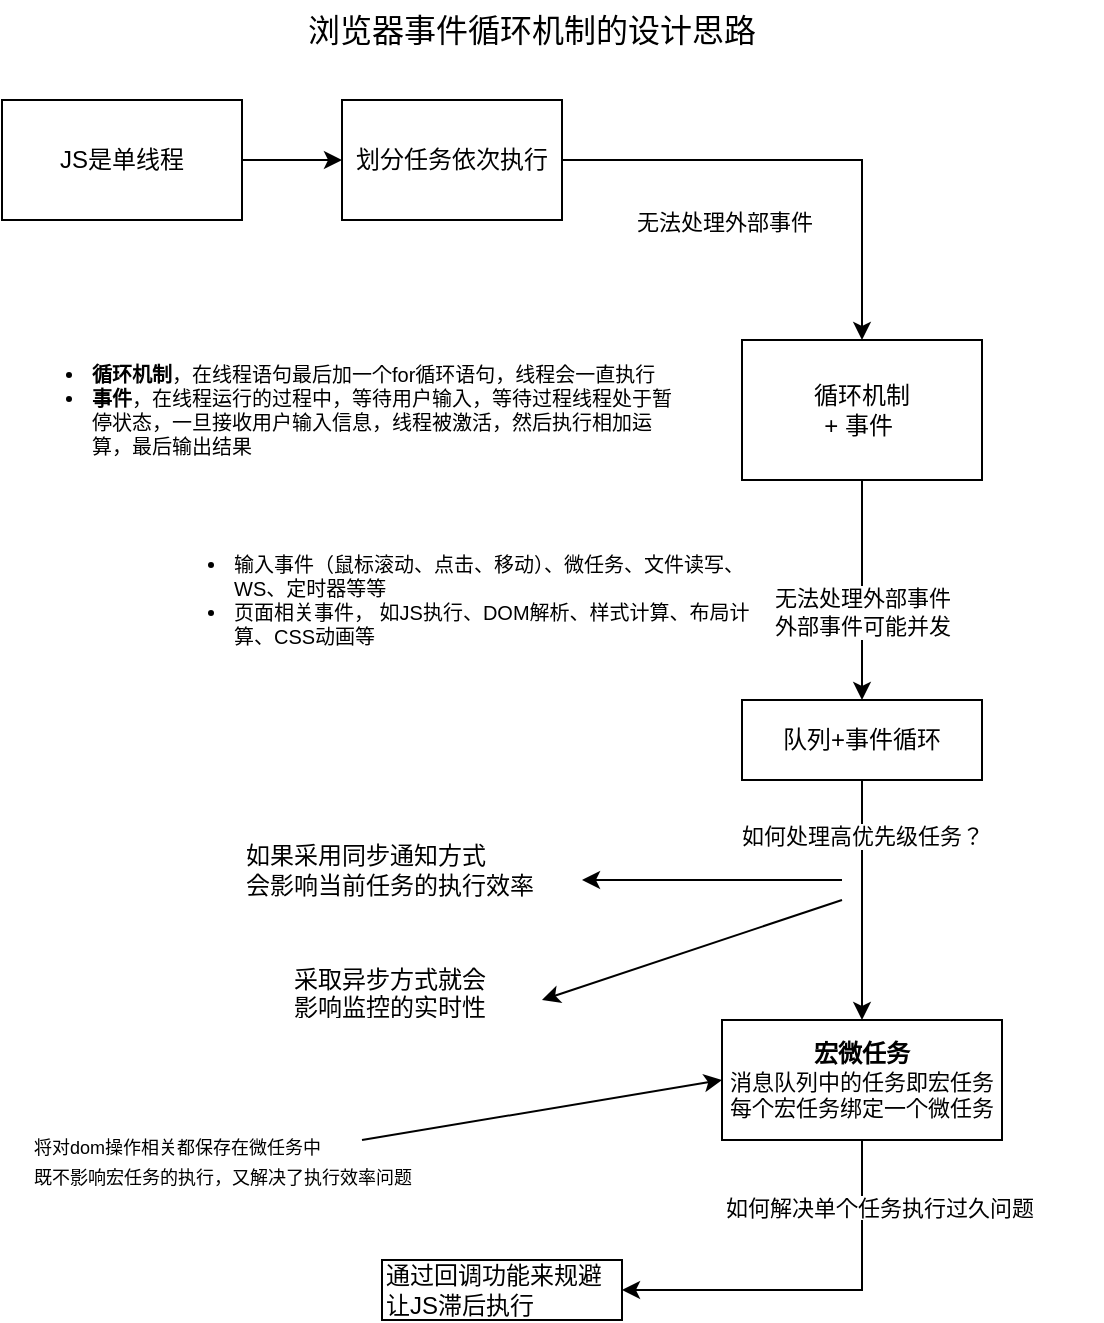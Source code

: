 <mxfile version="21.5.0" type="github">
  <diagram name="第 1 页" id="hDDEw2AD_Cz-NsZC6A3P">
    <mxGraphModel dx="1304" dy="721" grid="1" gridSize="10" guides="1" tooltips="1" connect="1" arrows="1" fold="1" page="1" pageScale="1" pageWidth="827" pageHeight="1169" math="0" shadow="0">
      <root>
        <mxCell id="0" />
        <mxCell id="1" parent="0" />
        <mxCell id="s7B0bZG1P5zk8EFHnxIb-1" value="&lt;font style=&quot;font-size: 16px;&quot;&gt;浏览器事件循环机制的设计思路&lt;/font&gt;" style="text;html=1;strokeColor=none;fillColor=none;align=center;verticalAlign=middle;whiteSpace=wrap;rounded=0;" vertex="1" parent="1">
          <mxGeometry x="290" y="300" width="230" height="30" as="geometry" />
        </mxCell>
        <mxCell id="s7B0bZG1P5zk8EFHnxIb-3" style="edgeStyle=orthogonalEdgeStyle;rounded=0;orthogonalLoop=1;jettySize=auto;html=1;" edge="1" parent="1" source="s7B0bZG1P5zk8EFHnxIb-2" target="s7B0bZG1P5zk8EFHnxIb-5">
          <mxGeometry relative="1" as="geometry">
            <mxPoint x="380" y="380" as="targetPoint" />
          </mxGeometry>
        </mxCell>
        <mxCell id="s7B0bZG1P5zk8EFHnxIb-2" value="JS是单线程" style="rounded=0;whiteSpace=wrap;html=1;" vertex="1" parent="1">
          <mxGeometry x="140" y="350" width="120" height="60" as="geometry" />
        </mxCell>
        <mxCell id="s7B0bZG1P5zk8EFHnxIb-7" style="edgeStyle=orthogonalEdgeStyle;rounded=0;orthogonalLoop=1;jettySize=auto;html=1;exitX=1;exitY=0.5;exitDx=0;exitDy=0;entryX=0.5;entryY=0;entryDx=0;entryDy=0;" edge="1" parent="1" source="s7B0bZG1P5zk8EFHnxIb-5" target="s7B0bZG1P5zk8EFHnxIb-6">
          <mxGeometry relative="1" as="geometry" />
        </mxCell>
        <mxCell id="s7B0bZG1P5zk8EFHnxIb-8" value="无法处理外部事件" style="edgeLabel;html=1;align=center;verticalAlign=middle;resizable=0;points=[];" vertex="1" connectable="0" parent="s7B0bZG1P5zk8EFHnxIb-7">
          <mxGeometry x="-0.316" y="1" relative="1" as="geometry">
            <mxPoint x="-1" y="32" as="offset" />
          </mxGeometry>
        </mxCell>
        <mxCell id="s7B0bZG1P5zk8EFHnxIb-5" value="划分任务依次执行" style="rounded=0;whiteSpace=wrap;html=1;" vertex="1" parent="1">
          <mxGeometry x="310" y="350" width="110" height="60" as="geometry" />
        </mxCell>
        <mxCell id="s7B0bZG1P5zk8EFHnxIb-10" style="edgeStyle=orthogonalEdgeStyle;rounded=0;orthogonalLoop=1;jettySize=auto;html=1;" edge="1" parent="1" source="s7B0bZG1P5zk8EFHnxIb-6" target="s7B0bZG1P5zk8EFHnxIb-11">
          <mxGeometry relative="1" as="geometry">
            <mxPoint x="470" y="620.0" as="targetPoint" />
          </mxGeometry>
        </mxCell>
        <mxCell id="s7B0bZG1P5zk8EFHnxIb-12" value="无法处理外部事件&lt;br&gt;外部事件可能并发" style="edgeLabel;html=1;align=center;verticalAlign=middle;resizable=0;points=[];" vertex="1" connectable="0" parent="s7B0bZG1P5zk8EFHnxIb-10">
          <mxGeometry x="-0.118" relative="1" as="geometry">
            <mxPoint y="17" as="offset" />
          </mxGeometry>
        </mxCell>
        <mxCell id="s7B0bZG1P5zk8EFHnxIb-6" value="循环机制&lt;br&gt;+ 事件&amp;nbsp;" style="rounded=0;whiteSpace=wrap;html=1;" vertex="1" parent="1">
          <mxGeometry x="510" y="470" width="120" height="70" as="geometry" />
        </mxCell>
        <mxCell id="s7B0bZG1P5zk8EFHnxIb-9" value="&lt;div style=&quot;font-size: 10px;&quot; class=&quot;lake-content&quot;&gt;&lt;ul style=&quot;margin: 0; padding-left: 23px&quot; class=&quot;ne-ul&quot;&gt;&lt;li data-lake-index-type=&quot;0&quot; id=&quot;ueaa8505f&quot;&gt;&lt;b&gt;循环机制&lt;/b&gt;，在线程语句最后加一个for循环语句，线程会一直执行&lt;/li&gt;&lt;li data-lake-index-type=&quot;0&quot; id=&quot;u5c708ba2&quot;&gt;&lt;span class=&quot;ne-text&quot;&gt;&lt;b&gt;事件&lt;/b&gt;，在线程运行的过程中，等待用户输入，等待过程线程处于暂停状态，一旦接收用户输入信息，线程被激活，然后执行相加运算，最后输出结果&lt;/span&gt;&lt;/li&gt;&lt;/ul&gt;&lt;/div&gt;" style="text;html=1;strokeColor=none;fillColor=none;align=left;verticalAlign=middle;whiteSpace=wrap;rounded=0;" vertex="1" parent="1">
          <mxGeometry x="160" y="465" width="320" height="80" as="geometry" />
        </mxCell>
        <mxCell id="s7B0bZG1P5zk8EFHnxIb-15" value="" style="edgeStyle=orthogonalEdgeStyle;rounded=0;orthogonalLoop=1;jettySize=auto;html=1;entryX=0.5;entryY=0;entryDx=0;entryDy=0;" edge="1" parent="1" source="s7B0bZG1P5zk8EFHnxIb-11" target="s7B0bZG1P5zk8EFHnxIb-21">
          <mxGeometry relative="1" as="geometry">
            <mxPoint x="470" y="790" as="targetPoint" />
          </mxGeometry>
        </mxCell>
        <mxCell id="s7B0bZG1P5zk8EFHnxIb-22" value="如何处理高优先级任务？" style="edgeLabel;html=1;align=center;verticalAlign=middle;resizable=0;points=[];" vertex="1" connectable="0" parent="s7B0bZG1P5zk8EFHnxIb-15">
          <mxGeometry x="-0.219" relative="1" as="geometry">
            <mxPoint y="-19" as="offset" />
          </mxGeometry>
        </mxCell>
        <mxCell id="s7B0bZG1P5zk8EFHnxIb-11" value="队列+事件循环" style="rounded=0;whiteSpace=wrap;html=1;" vertex="1" parent="1">
          <mxGeometry x="510" y="650" width="120" height="40" as="geometry" />
        </mxCell>
        <mxCell id="s7B0bZG1P5zk8EFHnxIb-19" value="&lt;ul style=&quot;font-size: 10px;&quot;&gt;&lt;li&gt;输入事件（鼠标滚动、点击、移动）、微任务、文件读写、WS、定时器等等&lt;/li&gt;&lt;li&gt;页面相关事件， 如JS执行、DOM解析、样式计算、布局计算、CSS动画等&lt;/li&gt;&lt;/ul&gt;" style="text;strokeColor=none;fillColor=none;align=left;verticalAlign=middle;spacingLeft=4;spacingRight=4;overflow=hidden;points=[[0,0.5],[1,0.5]];portConstraint=eastwest;rotatable=0;whiteSpace=wrap;html=1;" vertex="1" parent="1">
          <mxGeometry x="210" y="560" width="320" height="80" as="geometry" />
        </mxCell>
        <mxCell id="s7B0bZG1P5zk8EFHnxIb-33" style="edgeStyle=orthogonalEdgeStyle;rounded=0;orthogonalLoop=1;jettySize=auto;html=1;exitX=0.5;exitY=1;exitDx=0;exitDy=0;entryX=1;entryY=0.5;entryDx=0;entryDy=0;" edge="1" parent="1" source="s7B0bZG1P5zk8EFHnxIb-21" target="s7B0bZG1P5zk8EFHnxIb-35">
          <mxGeometry relative="1" as="geometry">
            <mxPoint x="480" y="1040" as="targetPoint" />
            <mxPoint x="590" y="960.0" as="sourcePoint" />
            <Array as="points">
              <mxPoint x="570" y="945" />
            </Array>
          </mxGeometry>
        </mxCell>
        <mxCell id="s7B0bZG1P5zk8EFHnxIb-21" value="&lt;b&gt;宏微任务&lt;/b&gt;&lt;br&gt;&lt;div style=&quot;text-align: left; font-size: 11px;&quot;&gt;&lt;span style=&quot;background-color: initial;&quot;&gt;&lt;font style=&quot;font-size: 11px;&quot;&gt;消息队列中的任务即宏任务&lt;/font&gt;&lt;/span&gt;&lt;/div&gt;&lt;div style=&quot;text-align: left; font-size: 11px;&quot;&gt;&lt;span style=&quot;background-color: initial;&quot;&gt;&lt;font style=&quot;font-size: 11px;&quot;&gt;每个宏任务绑定一个微任务&lt;/font&gt;&lt;/span&gt;&lt;/div&gt;" style="rounded=0;whiteSpace=wrap;html=1;" vertex="1" parent="1">
          <mxGeometry x="500" y="810" width="140" height="60" as="geometry" />
        </mxCell>
        <mxCell id="s7B0bZG1P5zk8EFHnxIb-24" value="如果采用同步通知方式&lt;br&gt;会影响当前任务的执行效率" style="text;html=1;strokeColor=none;fillColor=none;align=left;verticalAlign=middle;whiteSpace=wrap;rounded=0;" vertex="1" parent="1">
          <mxGeometry x="260" y="720" width="170" height="30" as="geometry" />
        </mxCell>
        <mxCell id="s7B0bZG1P5zk8EFHnxIb-27" value="" style="endArrow=classic;html=1;rounded=0;" edge="1" parent="1">
          <mxGeometry width="50" height="50" relative="1" as="geometry">
            <mxPoint x="560" y="740" as="sourcePoint" />
            <mxPoint x="430" y="740" as="targetPoint" />
          </mxGeometry>
        </mxCell>
        <mxCell id="s7B0bZG1P5zk8EFHnxIb-28" value="" style="endArrow=classic;html=1;rounded=0;" edge="1" parent="1">
          <mxGeometry width="50" height="50" relative="1" as="geometry">
            <mxPoint x="560" y="750" as="sourcePoint" />
            <mxPoint x="410" y="800" as="targetPoint" />
          </mxGeometry>
        </mxCell>
        <mxCell id="s7B0bZG1P5zk8EFHnxIb-29" value="采取异步方式就会影响监控的实时性" style="text;strokeColor=none;fillColor=none;align=left;verticalAlign=middle;spacingLeft=4;spacingRight=4;overflow=hidden;points=[[0,0.5],[1,0.5]];portConstraint=eastwest;rotatable=0;whiteSpace=wrap;html=1;" vertex="1" parent="1">
          <mxGeometry x="280" y="780" width="110" height="30" as="geometry" />
        </mxCell>
        <mxCell id="s7B0bZG1P5zk8EFHnxIb-31" value="" style="endArrow=classic;html=1;rounded=0;entryX=0;entryY=0.5;entryDx=0;entryDy=0;" edge="1" parent="1" target="s7B0bZG1P5zk8EFHnxIb-21">
          <mxGeometry width="50" height="50" relative="1" as="geometry">
            <mxPoint x="320" y="870" as="sourcePoint" />
            <mxPoint x="390" y="870" as="targetPoint" />
          </mxGeometry>
        </mxCell>
        <mxCell id="s7B0bZG1P5zk8EFHnxIb-32" value="&lt;font style=&quot;font-size: 9px;&quot;&gt;将对dom操作相关都保存在微任务中&lt;br&gt;既不影响宏任务的执行，又解决了执行效率问题&lt;/font&gt;" style="text;strokeColor=none;fillColor=none;align=left;verticalAlign=middle;spacingLeft=4;spacingRight=4;overflow=hidden;points=[[0,0.5],[1,0.5]];portConstraint=eastwest;rotatable=0;whiteSpace=wrap;html=1;" vertex="1" parent="1">
          <mxGeometry x="150" y="860" width="210" height="40" as="geometry" />
        </mxCell>
        <mxCell id="s7B0bZG1P5zk8EFHnxIb-35" value="通过回调功能来规避让JS滞后执行" style="rounded=0;whiteSpace=wrap;html=1;align=left;" vertex="1" parent="1">
          <mxGeometry x="330" y="930" width="120" height="30" as="geometry" />
        </mxCell>
        <mxCell id="s7B0bZG1P5zk8EFHnxIb-40" value="&lt;span style=&quot;color: rgb(0, 0, 0); font-family: Helvetica; font-size: 11px; font-style: normal; font-variant-ligatures: normal; font-variant-caps: normal; font-weight: 400; letter-spacing: normal; orphans: 2; text-align: center; text-indent: 0px; text-transform: none; widows: 2; word-spacing: 0px; -webkit-text-stroke-width: 0px; background-color: rgb(255, 255, 255); text-decoration-thickness: initial; text-decoration-style: initial; text-decoration-color: initial; float: none; display: inline !important;&quot;&gt;如何解决单个任务执行过久问题&lt;/span&gt;" style="text;whiteSpace=wrap;html=1;" vertex="1" parent="1">
          <mxGeometry x="500" y="890" width="190" height="40" as="geometry" />
        </mxCell>
      </root>
    </mxGraphModel>
  </diagram>
</mxfile>
